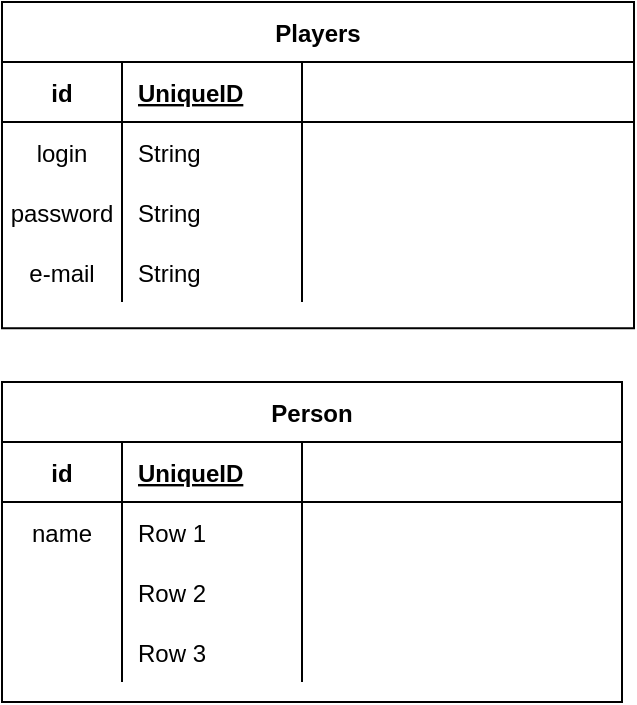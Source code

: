 <mxfile version="13.7.9" type="device"><diagram id="9NR9oWz0HVAyOQrzhViH" name="Страница 1"><mxGraphModel dx="868" dy="452" grid="1" gridSize="10" guides="1" tooltips="1" connect="1" arrows="1" fold="1" page="1" pageScale="1" pageWidth="827" pageHeight="1169" math="0" shadow="0"><root><mxCell id="0"/><mxCell id="1" parent="0"/><mxCell id="WMuN5koz5KExmelP687F-2" value="Players" style="shape=table;startSize=30;container=1;collapsible=1;childLayout=tableLayout;fixedRows=1;rowLines=0;fontStyle=1;align=center;resizeLast=1;" vertex="1" parent="1"><mxGeometry x="30" y="30" width="316" height="163.1" as="geometry"/></mxCell><mxCell id="WMuN5koz5KExmelP687F-3" value="" style="shape=partialRectangle;collapsible=0;dropTarget=0;pointerEvents=0;fillColor=none;top=0;left=0;bottom=1;right=0;points=[[0,0.5],[1,0.5]];portConstraint=eastwest;" vertex="1" parent="WMuN5koz5KExmelP687F-2"><mxGeometry y="30" width="316" height="30" as="geometry"/></mxCell><mxCell id="WMuN5koz5KExmelP687F-4" value="id" style="shape=partialRectangle;connectable=0;fillColor=none;top=0;left=0;bottom=0;right=0;fontStyle=1;overflow=hidden;" vertex="1" parent="WMuN5koz5KExmelP687F-3"><mxGeometry width="60" height="30" as="geometry"/></mxCell><mxCell id="WMuN5koz5KExmelP687F-5" value="UniqueID" style="shape=partialRectangle;connectable=0;fillColor=none;top=0;left=0;bottom=0;right=0;align=left;spacingLeft=6;fontStyle=5;overflow=hidden;" vertex="1" parent="WMuN5koz5KExmelP687F-3"><mxGeometry x="60" width="90" height="30" as="geometry"/></mxCell><mxCell id="WMuN5koz5KExmelP687F-6" style="shape=partialRectangle;connectable=0;fillColor=none;top=0;left=0;bottom=0;right=0;align=left;spacingLeft=6;fontStyle=5;overflow=hidden;" vertex="1" parent="WMuN5koz5KExmelP687F-3"><mxGeometry x="150" width="166" height="30" as="geometry"/></mxCell><mxCell id="WMuN5koz5KExmelP687F-7" value="" style="shape=partialRectangle;collapsible=0;dropTarget=0;pointerEvents=0;fillColor=none;top=0;left=0;bottom=0;right=0;points=[[0,0.5],[1,0.5]];portConstraint=eastwest;" vertex="1" parent="WMuN5koz5KExmelP687F-2"><mxGeometry y="60" width="316" height="30" as="geometry"/></mxCell><mxCell id="WMuN5koz5KExmelP687F-8" value="login" style="shape=partialRectangle;connectable=0;fillColor=none;top=0;left=0;bottom=0;right=0;editable=1;overflow=hidden;" vertex="1" parent="WMuN5koz5KExmelP687F-7"><mxGeometry width="60" height="30" as="geometry"/></mxCell><mxCell id="WMuN5koz5KExmelP687F-9" value="String" style="shape=partialRectangle;connectable=0;fillColor=none;top=0;left=0;bottom=0;right=0;align=left;spacingLeft=6;overflow=hidden;" vertex="1" parent="WMuN5koz5KExmelP687F-7"><mxGeometry x="60" width="90" height="30" as="geometry"/></mxCell><mxCell id="WMuN5koz5KExmelP687F-10" style="shape=partialRectangle;connectable=0;fillColor=none;top=0;left=0;bottom=0;right=0;align=left;spacingLeft=6;overflow=hidden;" vertex="1" parent="WMuN5koz5KExmelP687F-7"><mxGeometry x="150" width="166" height="30" as="geometry"/></mxCell><mxCell id="WMuN5koz5KExmelP687F-11" value="" style="shape=partialRectangle;collapsible=0;dropTarget=0;pointerEvents=0;fillColor=none;top=0;left=0;bottom=0;right=0;points=[[0,0.5],[1,0.5]];portConstraint=eastwest;" vertex="1" parent="WMuN5koz5KExmelP687F-2"><mxGeometry y="90" width="316" height="30" as="geometry"/></mxCell><mxCell id="WMuN5koz5KExmelP687F-12" value="password" style="shape=partialRectangle;connectable=0;fillColor=none;top=0;left=0;bottom=0;right=0;editable=1;overflow=hidden;" vertex="1" parent="WMuN5koz5KExmelP687F-11"><mxGeometry width="60" height="30" as="geometry"/></mxCell><mxCell id="WMuN5koz5KExmelP687F-13" value="String" style="shape=partialRectangle;connectable=0;fillColor=none;top=0;left=0;bottom=0;right=0;align=left;spacingLeft=6;overflow=hidden;" vertex="1" parent="WMuN5koz5KExmelP687F-11"><mxGeometry x="60" width="90" height="30" as="geometry"/></mxCell><mxCell id="WMuN5koz5KExmelP687F-14" style="shape=partialRectangle;connectable=0;fillColor=none;top=0;left=0;bottom=0;right=0;align=left;spacingLeft=6;overflow=hidden;" vertex="1" parent="WMuN5koz5KExmelP687F-11"><mxGeometry x="150" width="166" height="30" as="geometry"/></mxCell><mxCell id="WMuN5koz5KExmelP687F-15" value="" style="shape=partialRectangle;collapsible=0;dropTarget=0;pointerEvents=0;fillColor=none;top=0;left=0;bottom=0;right=0;points=[[0,0.5],[1,0.5]];portConstraint=eastwest;" vertex="1" parent="WMuN5koz5KExmelP687F-2"><mxGeometry y="120" width="316" height="30" as="geometry"/></mxCell><mxCell id="WMuN5koz5KExmelP687F-16" value="e-mail" style="shape=partialRectangle;connectable=0;fillColor=none;top=0;left=0;bottom=0;right=0;editable=1;overflow=hidden;" vertex="1" parent="WMuN5koz5KExmelP687F-15"><mxGeometry width="60" height="30" as="geometry"/></mxCell><mxCell id="WMuN5koz5KExmelP687F-17" value="String" style="shape=partialRectangle;connectable=0;fillColor=none;top=0;left=0;bottom=0;right=0;align=left;spacingLeft=6;overflow=hidden;" vertex="1" parent="WMuN5koz5KExmelP687F-15"><mxGeometry x="60" width="90" height="30" as="geometry"/></mxCell><mxCell id="WMuN5koz5KExmelP687F-18" style="shape=partialRectangle;connectable=0;fillColor=none;top=0;left=0;bottom=0;right=0;align=left;spacingLeft=6;overflow=hidden;" vertex="1" parent="WMuN5koz5KExmelP687F-15"><mxGeometry x="150" width="166" height="30" as="geometry"/></mxCell><mxCell id="vua8rZzvS7OmbGRmnIFF-1" value="Person" style="shape=table;startSize=30;container=1;collapsible=1;childLayout=tableLayout;fixedRows=1;rowLines=0;fontStyle=1;align=center;resizeLast=1;" parent="1" vertex="1"><mxGeometry x="30" y="220" width="310" height="160" as="geometry"/></mxCell><mxCell id="vua8rZzvS7OmbGRmnIFF-2" value="" style="shape=partialRectangle;collapsible=0;dropTarget=0;pointerEvents=0;fillColor=none;top=0;left=0;bottom=1;right=0;points=[[0,0.5],[1,0.5]];portConstraint=eastwest;" parent="vua8rZzvS7OmbGRmnIFF-1" vertex="1"><mxGeometry y="30" width="310" height="30" as="geometry"/></mxCell><mxCell id="vua8rZzvS7OmbGRmnIFF-3" value="id" style="shape=partialRectangle;connectable=0;fillColor=none;top=0;left=0;bottom=0;right=0;fontStyle=1;overflow=hidden;" parent="vua8rZzvS7OmbGRmnIFF-2" vertex="1"><mxGeometry width="60" height="30" as="geometry"/></mxCell><mxCell id="vua8rZzvS7OmbGRmnIFF-4" value="UniqueID" style="shape=partialRectangle;connectable=0;fillColor=none;top=0;left=0;bottom=0;right=0;align=left;spacingLeft=6;fontStyle=5;overflow=hidden;" parent="vua8rZzvS7OmbGRmnIFF-2" vertex="1"><mxGeometry x="60" width="90" height="30" as="geometry"/></mxCell><mxCell id="vua8rZzvS7OmbGRmnIFF-14" style="shape=partialRectangle;connectable=0;fillColor=none;top=0;left=0;bottom=0;right=0;align=left;spacingLeft=6;fontStyle=5;overflow=hidden;" parent="vua8rZzvS7OmbGRmnIFF-2" vertex="1"><mxGeometry x="150" width="160" height="30" as="geometry"/></mxCell><mxCell id="vua8rZzvS7OmbGRmnIFF-5" value="" style="shape=partialRectangle;collapsible=0;dropTarget=0;pointerEvents=0;fillColor=none;top=0;left=0;bottom=0;right=0;points=[[0,0.5],[1,0.5]];portConstraint=eastwest;" parent="vua8rZzvS7OmbGRmnIFF-1" vertex="1"><mxGeometry y="60" width="310" height="30" as="geometry"/></mxCell><mxCell id="vua8rZzvS7OmbGRmnIFF-6" value="name" style="shape=partialRectangle;connectable=0;fillColor=none;top=0;left=0;bottom=0;right=0;editable=1;overflow=hidden;" parent="vua8rZzvS7OmbGRmnIFF-5" vertex="1"><mxGeometry width="60" height="30" as="geometry"/></mxCell><mxCell id="vua8rZzvS7OmbGRmnIFF-7" value="Row 1" style="shape=partialRectangle;connectable=0;fillColor=none;top=0;left=0;bottom=0;right=0;align=left;spacingLeft=6;overflow=hidden;" parent="vua8rZzvS7OmbGRmnIFF-5" vertex="1"><mxGeometry x="60" width="90" height="30" as="geometry"/></mxCell><mxCell id="vua8rZzvS7OmbGRmnIFF-15" style="shape=partialRectangle;connectable=0;fillColor=none;top=0;left=0;bottom=0;right=0;align=left;spacingLeft=6;overflow=hidden;" parent="vua8rZzvS7OmbGRmnIFF-5" vertex="1"><mxGeometry x="150" width="160" height="30" as="geometry"/></mxCell><mxCell id="vua8rZzvS7OmbGRmnIFF-8" value="" style="shape=partialRectangle;collapsible=0;dropTarget=0;pointerEvents=0;fillColor=none;top=0;left=0;bottom=0;right=0;points=[[0,0.5],[1,0.5]];portConstraint=eastwest;" parent="vua8rZzvS7OmbGRmnIFF-1" vertex="1"><mxGeometry y="90" width="310" height="30" as="geometry"/></mxCell><mxCell id="vua8rZzvS7OmbGRmnIFF-9" value="" style="shape=partialRectangle;connectable=0;fillColor=none;top=0;left=0;bottom=0;right=0;editable=1;overflow=hidden;" parent="vua8rZzvS7OmbGRmnIFF-8" vertex="1"><mxGeometry width="60" height="30" as="geometry"/></mxCell><mxCell id="vua8rZzvS7OmbGRmnIFF-10" value="Row 2" style="shape=partialRectangle;connectable=0;fillColor=none;top=0;left=0;bottom=0;right=0;align=left;spacingLeft=6;overflow=hidden;" parent="vua8rZzvS7OmbGRmnIFF-8" vertex="1"><mxGeometry x="60" width="90" height="30" as="geometry"/></mxCell><mxCell id="vua8rZzvS7OmbGRmnIFF-16" style="shape=partialRectangle;connectable=0;fillColor=none;top=0;left=0;bottom=0;right=0;align=left;spacingLeft=6;overflow=hidden;" parent="vua8rZzvS7OmbGRmnIFF-8" vertex="1"><mxGeometry x="150" width="160" height="30" as="geometry"/></mxCell><mxCell id="vua8rZzvS7OmbGRmnIFF-11" value="" style="shape=partialRectangle;collapsible=0;dropTarget=0;pointerEvents=0;fillColor=none;top=0;left=0;bottom=0;right=0;points=[[0,0.5],[1,0.5]];portConstraint=eastwest;" parent="vua8rZzvS7OmbGRmnIFF-1" vertex="1"><mxGeometry y="120" width="310" height="30" as="geometry"/></mxCell><mxCell id="vua8rZzvS7OmbGRmnIFF-12" value="" style="shape=partialRectangle;connectable=0;fillColor=none;top=0;left=0;bottom=0;right=0;editable=1;overflow=hidden;" parent="vua8rZzvS7OmbGRmnIFF-11" vertex="1"><mxGeometry width="60" height="30" as="geometry"/></mxCell><mxCell id="vua8rZzvS7OmbGRmnIFF-13" value="Row 3" style="shape=partialRectangle;connectable=0;fillColor=none;top=0;left=0;bottom=0;right=0;align=left;spacingLeft=6;overflow=hidden;" parent="vua8rZzvS7OmbGRmnIFF-11" vertex="1"><mxGeometry x="60" width="90" height="30" as="geometry"/></mxCell><mxCell id="vua8rZzvS7OmbGRmnIFF-17" style="shape=partialRectangle;connectable=0;fillColor=none;top=0;left=0;bottom=0;right=0;align=left;spacingLeft=6;overflow=hidden;" parent="vua8rZzvS7OmbGRmnIFF-11" vertex="1"><mxGeometry x="150" width="160" height="30" as="geometry"/></mxCell></root></mxGraphModel></diagram></mxfile>